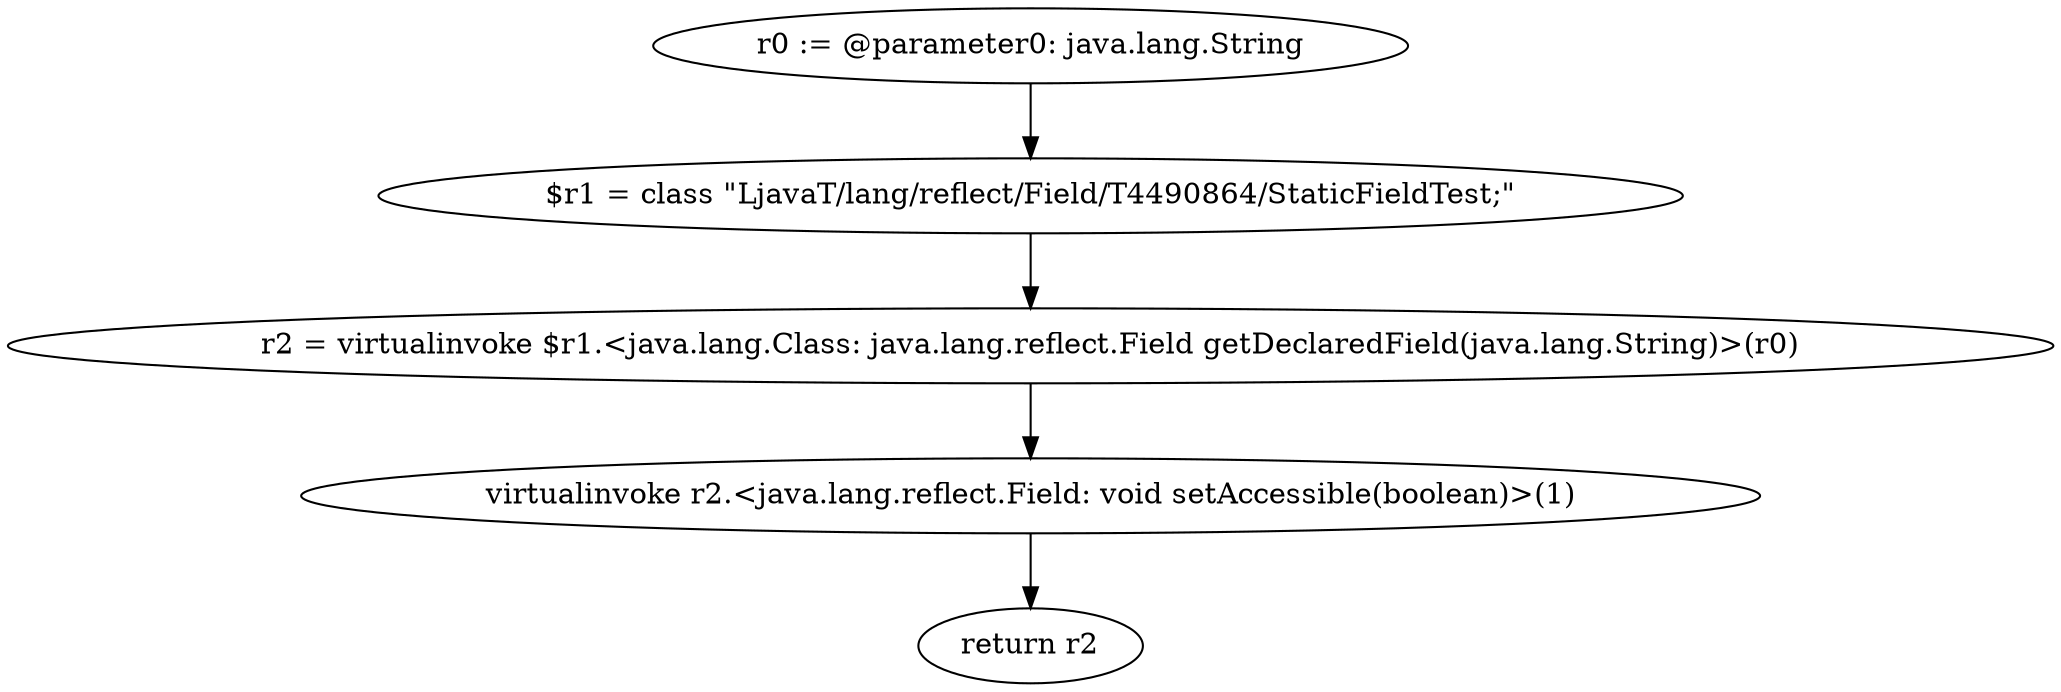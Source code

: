 digraph "unitGraph" {
    "r0 := @parameter0: java.lang.String"
    "$r1 = class \"LjavaT/lang/reflect/Field/T4490864/StaticFieldTest;\""
    "r2 = virtualinvoke $r1.<java.lang.Class: java.lang.reflect.Field getDeclaredField(java.lang.String)>(r0)"
    "virtualinvoke r2.<java.lang.reflect.Field: void setAccessible(boolean)>(1)"
    "return r2"
    "r0 := @parameter0: java.lang.String"->"$r1 = class \"LjavaT/lang/reflect/Field/T4490864/StaticFieldTest;\"";
    "$r1 = class \"LjavaT/lang/reflect/Field/T4490864/StaticFieldTest;\""->"r2 = virtualinvoke $r1.<java.lang.Class: java.lang.reflect.Field getDeclaredField(java.lang.String)>(r0)";
    "r2 = virtualinvoke $r1.<java.lang.Class: java.lang.reflect.Field getDeclaredField(java.lang.String)>(r0)"->"virtualinvoke r2.<java.lang.reflect.Field: void setAccessible(boolean)>(1)";
    "virtualinvoke r2.<java.lang.reflect.Field: void setAccessible(boolean)>(1)"->"return r2";
}
